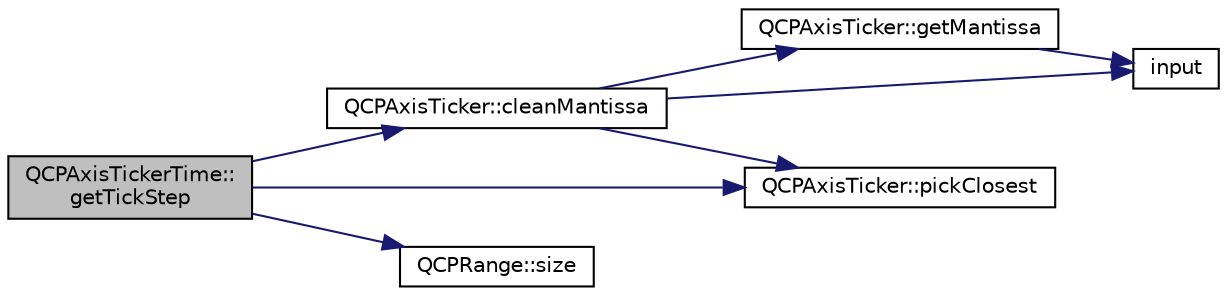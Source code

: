 digraph "QCPAxisTickerTime::getTickStep"
{
 // LATEX_PDF_SIZE
  edge [fontname="Helvetica",fontsize="10",labelfontname="Helvetica",labelfontsize="10"];
  node [fontname="Helvetica",fontsize="10",shape=record];
  rankdir="LR";
  Node1 [label="QCPAxisTickerTime::\lgetTickStep",height=0.2,width=0.4,color="black", fillcolor="grey75", style="filled", fontcolor="black",tooltip=" "];
  Node1 -> Node2 [color="midnightblue",fontsize="10",style="solid",fontname="Helvetica"];
  Node2 [label="QCPAxisTicker::cleanMantissa",height=0.2,width=0.4,color="black", fillcolor="white", style="filled",URL="$classQCPAxisTicker.html#ac7df6c72876b7abd67c932663a0b0f6a",tooltip=" "];
  Node2 -> Node3 [color="midnightblue",fontsize="10",style="solid",fontname="Helvetica"];
  Node3 [label="QCPAxisTicker::getMantissa",height=0.2,width=0.4,color="black", fillcolor="white", style="filled",URL="$classQCPAxisTicker.html#abe99aaaf6c512812869b0a19937c76ff",tooltip=" "];
  Node3 -> Node4 [color="midnightblue",fontsize="10",style="solid",fontname="Helvetica"];
  Node4 [label="input",height=0.2,width=0.4,color="black", fillcolor="white", style="filled",URL="$validateInput_8h.html#a862ee41183463d2af6056589b31a5cdc",tooltip="Make input String Spaces-free."];
  Node2 -> Node4 [color="midnightblue",fontsize="10",style="solid",fontname="Helvetica"];
  Node2 -> Node5 [color="midnightblue",fontsize="10",style="solid",fontname="Helvetica"];
  Node5 [label="QCPAxisTicker::pickClosest",height=0.2,width=0.4,color="black", fillcolor="white", style="filled",URL="$classQCPAxisTicker.html#a4ea0a7c4ca1c610f92b9bd5944ab4260",tooltip=" "];
  Node1 -> Node5 [color="midnightblue",fontsize="10",style="solid",fontname="Helvetica"];
  Node1 -> Node6 [color="midnightblue",fontsize="10",style="solid",fontname="Helvetica"];
  Node6 [label="QCPRange::size",height=0.2,width=0.4,color="black", fillcolor="white", style="filled",URL="$classQCPRange.html#a62326e7cc4316b96df6a60813230e63f",tooltip=" "];
}
